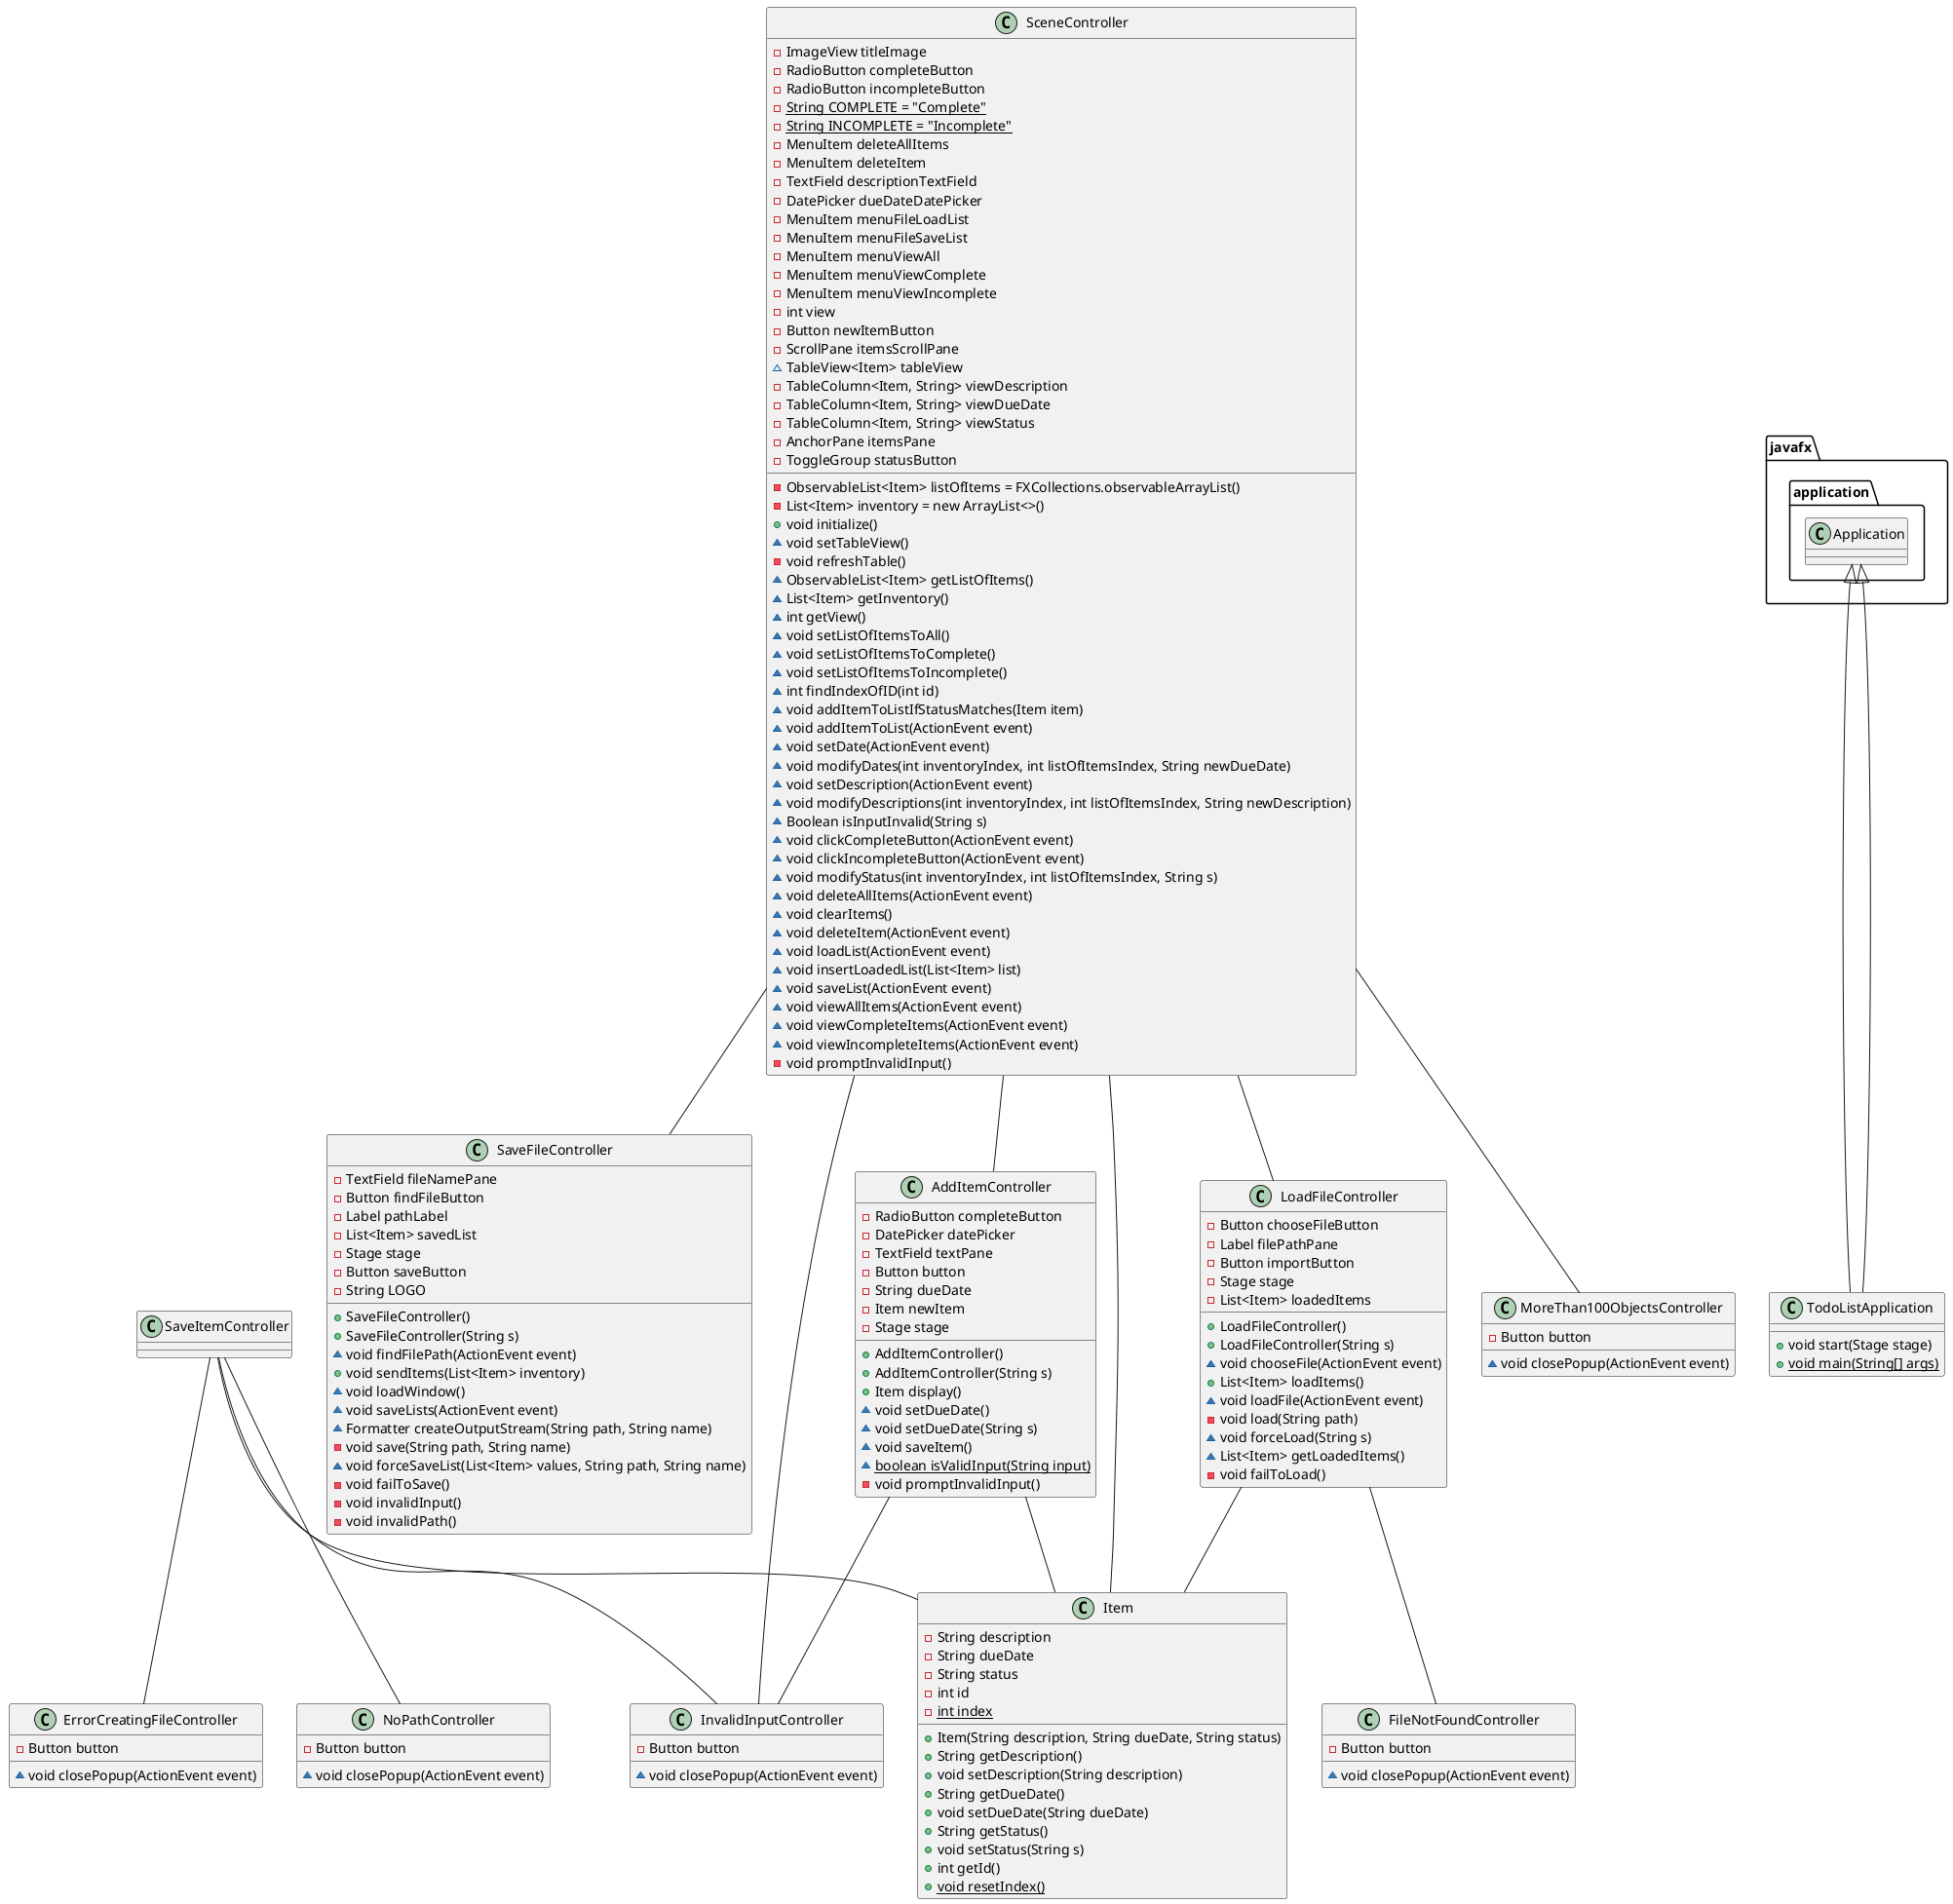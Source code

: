 @startuml

class ErrorCreatingFileController {
    -Button button

    ~void closePopup(ActionEvent event)
}

class FileNotFoundController {
    -Button button

    ~void closePopup(ActionEvent event)
}

class InvalidInputController {
    -Button button

    ~void closePopup(ActionEvent event)
}

class MoreThan100ObjectsController {
    -Button button

    ~void closePopup(ActionEvent event)
}

class NoPathController {
    -Button button

    ~void closePopup(ActionEvent event)
}

class AddItemController {
    -RadioButton completeButton
    -DatePicker datePicker
    -TextField textPane
    -Button button
    -String dueDate
    -Item newItem
    -Stage stage

    +AddItemController()
    +AddItemController(String s)
    +Item display()
    ~void setDueDate()
    ~void setDueDate(String s)
    ~void saveItem()
    ~{static} boolean isValidInput(String input)
    -void promptInvalidInput()
}

class Item {
    -String description
    -String dueDate
    -String status
    -int id
    -{static} int index

    +Item(String description, String dueDate, String status)
    +String getDescription()
    +void setDescription(String description)
    +String getDueDate()
    +void setDueDate(String dueDate)
    +String getStatus()
    +void setStatus(String s)
    +int getId()
    +{static} void resetIndex()
}

class LoadFileController {
    -Button chooseFileButton
    -Label filePathPane
    -Button importButton
    -Stage stage
    -List<Item> loadedItems

    +LoadFileController()
    +LoadFileController(String s)
    ~void chooseFile(ActionEvent event)
    +List<Item> loadItems()
    ~void loadFile(ActionEvent event)
    -void load(String path)
    ~void forceLoad(String s)
    ~List<Item> getLoadedItems()
    -void failToLoad()
}

class SaveFileController {
    -TextField fileNamePane
    -Button findFileButton
    -Label pathLabel
    -List<Item> savedList
    -Stage stage
    -Button saveButton
    -String LOGO

    +SaveFileController()
    +SaveFileController(String s)
    ~void findFilePath(ActionEvent event)
    +void sendItems(List<Item> inventory)
    ~void loadWindow()
    ~void saveLists(ActionEvent event)
    ~Formatter createOutputStream(String path, String name)
    -void save(String path, String name)
    ~void forceSaveList(List<Item> values, String path, String name)
    -void failToSave()
    -void invalidInput()
    -void invalidPath()
}

class TodoListApplication extends javafx.application.Application {
    +void start(Stage stage)
    +{static} void main(String[] args)
}

class SceneController {
-ImageView titleImage
-RadioButton completeButton
-RadioButton incompleteButton
-{static} String COMPLETE = "Complete"
-{static} String INCOMPLETE = "Incomplete"
-MenuItem deleteAllItems
-MenuItem deleteItem
-TextField descriptionTextField
-DatePicker dueDateDatePicker
-MenuItem menuFileLoadList
-MenuItem menuFileSaveList
-MenuItem menuViewAll
-MenuItem menuViewComplete
-MenuItem menuViewIncomplete
-int view
-Button newItemButton
-ScrollPane itemsScrollPane
~TableView<Item> tableView
-TableColumn<Item, String> viewDescription
-TableColumn<Item, String> viewDueDate
-TableColumn<Item, String> viewStatus
-ObservableList<Item> listOfItems = FXCollections.observableArrayList()
-List<Item> inventory = new ArrayList<>()
-AnchorPane itemsPane
-ToggleGroup statusButton

+void initialize()
~void setTableView()
-void refreshTable()
~ObservableList<Item> getListOfItems()
~List<Item> getInventory()
~int getView()
~void setListOfItemsToAll()
~void setListOfItemsToComplete()
~void setListOfItemsToIncomplete()
~int findIndexOfID(int id)
~void addItemToListIfStatusMatches(Item item)
~void addItemToList(ActionEvent event)
~void setDate(ActionEvent event)
~void modifyDates(int inventoryIndex, int listOfItemsIndex, String newDueDate)
~void setDescription(ActionEvent event)
~void modifyDescriptions(int inventoryIndex, int listOfItemsIndex, String newDescription)
~Boolean isInputInvalid(String s)
~void clickCompleteButton(ActionEvent event)
~void clickIncompleteButton(ActionEvent event)
~void modifyStatus(int inventoryIndex, int listOfItemsIndex, String s)
~void deleteAllItems(ActionEvent event)
~void clearItems()
~void deleteItem(ActionEvent event)
~void loadList(ActionEvent event)
~void insertLoadedList(List<Item> list)
~void saveList(ActionEvent event)
~void viewAllItems(ActionEvent event)
~void viewCompleteItems(ActionEvent event)
~void viewIncompleteItems(ActionEvent event)
-void promptInvalidInput()
}

'-----------------------------------------------------------
AddItemController -- Item
AddItemController -- InvalidInputController
LoadFileController -- FileNotFoundController
LoadFileController -- Item
SaveItemController -- Item
SaveItemController -- ErrorCreatingFileController
SaveItemController -- InvalidInputController
SaveItemController -- NoPathController
javafx.application.Application <|-- TodoListApplication
SceneController -- Item
SceneController -- AddItemController
SceneController -- LoadFileController
SceneController -- SaveFileController
SceneController -- MoreThan100ObjectsController
SceneController -- InvalidInputController

@enduml